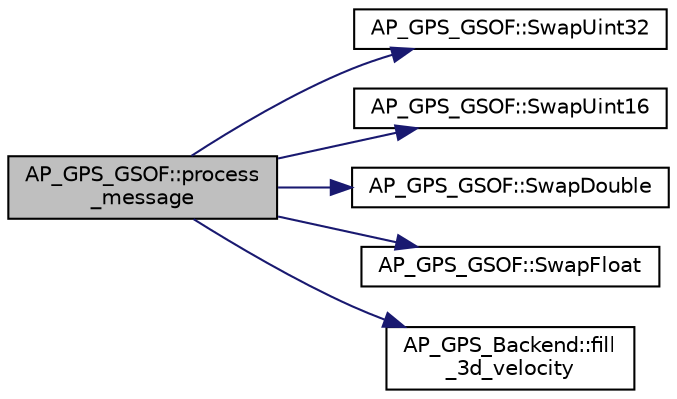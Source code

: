 digraph "AP_GPS_GSOF::process_message"
{
 // INTERACTIVE_SVG=YES
  edge [fontname="Helvetica",fontsize="10",labelfontname="Helvetica",labelfontsize="10"];
  node [fontname="Helvetica",fontsize="10",shape=record];
  rankdir="LR";
  Node1 [label="AP_GPS_GSOF::process\l_message",height=0.2,width=0.4,color="black", fillcolor="grey75", style="filled", fontcolor="black"];
  Node1 -> Node2 [color="midnightblue",fontsize="10",style="solid",fontname="Helvetica"];
  Node2 [label="AP_GPS_GSOF::SwapUint32",height=0.2,width=0.4,color="black", fillcolor="white", style="filled",URL="$classAP__GPS__GSOF.html#af4bf78d0e3dbbc4625cea12012a3770d"];
  Node1 -> Node3 [color="midnightblue",fontsize="10",style="solid",fontname="Helvetica"];
  Node3 [label="AP_GPS_GSOF::SwapUint16",height=0.2,width=0.4,color="black", fillcolor="white", style="filled",URL="$classAP__GPS__GSOF.html#af1998f6f538ae0e9d16d9dd59a34f15a"];
  Node1 -> Node4 [color="midnightblue",fontsize="10",style="solid",fontname="Helvetica"];
  Node4 [label="AP_GPS_GSOF::SwapDouble",height=0.2,width=0.4,color="black", fillcolor="white", style="filled",URL="$classAP__GPS__GSOF.html#ae5eee8b871adde3eb31fc8aa077681b0"];
  Node1 -> Node5 [color="midnightblue",fontsize="10",style="solid",fontname="Helvetica"];
  Node5 [label="AP_GPS_GSOF::SwapFloat",height=0.2,width=0.4,color="black", fillcolor="white", style="filled",URL="$classAP__GPS__GSOF.html#a4027d3dd403aa5a37fe0b98ca3e7a224"];
  Node1 -> Node6 [color="midnightblue",fontsize="10",style="solid",fontname="Helvetica"];
  Node6 [label="AP_GPS_Backend::fill\l_3d_velocity",height=0.2,width=0.4,color="black", fillcolor="white", style="filled",URL="$classAP__GPS__Backend.html#a349cb407ea3c09c424ed77bcf72a488b"];
}
